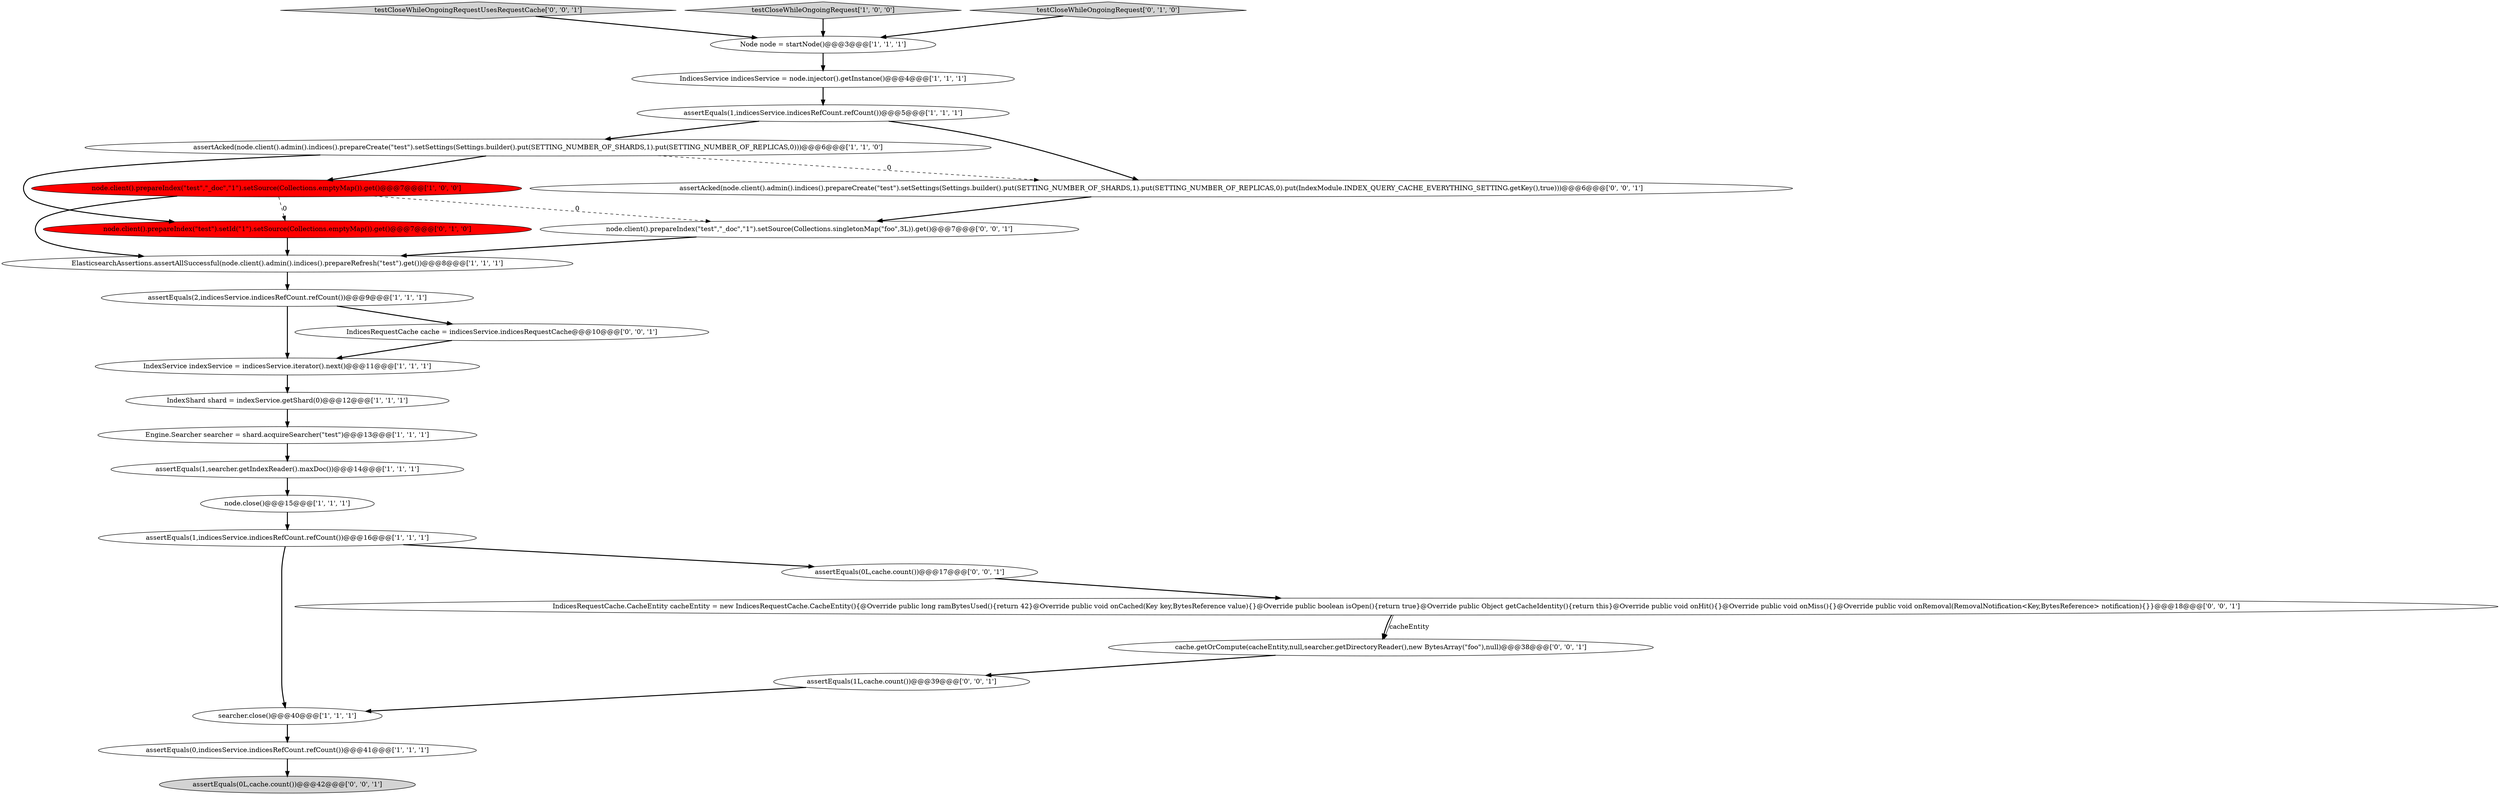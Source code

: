 digraph {
24 [style = filled, label = "IndicesRequestCache.CacheEntity cacheEntity = new IndicesRequestCache.CacheEntity(){@Override public long ramBytesUsed(){return 42}@Override public void onCached(Key key,BytesReference value){}@Override public boolean isOpen(){return true}@Override public Object getCacheIdentity(){return this}@Override public void onHit(){}@Override public void onMiss(){}@Override public void onRemoval(RemovalNotification<Key,BytesReference> notification){}}@@@18@@@['0', '0', '1']", fillcolor = white, shape = ellipse image = "AAA0AAABBB3BBB"];
7 [style = filled, label = "assertEquals(1,indicesService.indicesRefCount.refCount())@@@16@@@['1', '1', '1']", fillcolor = white, shape = ellipse image = "AAA0AAABBB1BBB"];
2 [style = filled, label = "Node node = startNode()@@@3@@@['1', '1', '1']", fillcolor = white, shape = ellipse image = "AAA0AAABBB1BBB"];
25 [style = filled, label = "testCloseWhileOngoingRequestUsesRequestCache['0', '0', '1']", fillcolor = lightgray, shape = diamond image = "AAA0AAABBB3BBB"];
5 [style = filled, label = "searcher.close()@@@40@@@['1', '1', '1']", fillcolor = white, shape = ellipse image = "AAA0AAABBB1BBB"];
4 [style = filled, label = "assertEquals(0,indicesService.indicesRefCount.refCount())@@@41@@@['1', '1', '1']", fillcolor = white, shape = ellipse image = "AAA0AAABBB1BBB"];
9 [style = filled, label = "testCloseWhileOngoingRequest['1', '0', '0']", fillcolor = lightgray, shape = diamond image = "AAA0AAABBB1BBB"];
23 [style = filled, label = "node.client().prepareIndex(\"test\",\"_doc\",\"1\").setSource(Collections.singletonMap(\"foo\",3L)).get()@@@7@@@['0', '0', '1']", fillcolor = white, shape = ellipse image = "AAA0AAABBB3BBB"];
12 [style = filled, label = "Engine.Searcher searcher = shard.acquireSearcher(\"test\")@@@13@@@['1', '1', '1']", fillcolor = white, shape = ellipse image = "AAA0AAABBB1BBB"];
11 [style = filled, label = "assertEquals(2,indicesService.indicesRefCount.refCount())@@@9@@@['1', '1', '1']", fillcolor = white, shape = ellipse image = "AAA0AAABBB1BBB"];
16 [style = filled, label = "node.client().prepareIndex(\"test\").setId(\"1\").setSource(Collections.emptyMap()).get()@@@7@@@['0', '1', '0']", fillcolor = red, shape = ellipse image = "AAA1AAABBB2BBB"];
13 [style = filled, label = "node.client().prepareIndex(\"test\",\"_doc\",\"1\").setSource(Collections.emptyMap()).get()@@@7@@@['1', '0', '0']", fillcolor = red, shape = ellipse image = "AAA1AAABBB1BBB"];
21 [style = filled, label = "assertEquals(0L,cache.count())@@@42@@@['0', '0', '1']", fillcolor = lightgray, shape = ellipse image = "AAA0AAABBB3BBB"];
17 [style = filled, label = "testCloseWhileOngoingRequest['0', '1', '0']", fillcolor = lightgray, shape = diamond image = "AAA0AAABBB2BBB"];
14 [style = filled, label = "IndexService indexService = indicesService.iterator().next()@@@11@@@['1', '1', '1']", fillcolor = white, shape = ellipse image = "AAA0AAABBB1BBB"];
6 [style = filled, label = "assertEquals(1,searcher.getIndexReader().maxDoc())@@@14@@@['1', '1', '1']", fillcolor = white, shape = ellipse image = "AAA0AAABBB1BBB"];
1 [style = filled, label = "IndexShard shard = indexService.getShard(0)@@@12@@@['1', '1', '1']", fillcolor = white, shape = ellipse image = "AAA0AAABBB1BBB"];
19 [style = filled, label = "cache.getOrCompute(cacheEntity,null,searcher.getDirectoryReader(),new BytesArray(\"foo\"),null)@@@38@@@['0', '0', '1']", fillcolor = white, shape = ellipse image = "AAA0AAABBB3BBB"];
22 [style = filled, label = "assertEquals(1L,cache.count())@@@39@@@['0', '0', '1']", fillcolor = white, shape = ellipse image = "AAA0AAABBB3BBB"];
20 [style = filled, label = "assertEquals(0L,cache.count())@@@17@@@['0', '0', '1']", fillcolor = white, shape = ellipse image = "AAA0AAABBB3BBB"];
26 [style = filled, label = "IndicesRequestCache cache = indicesService.indicesRequestCache@@@10@@@['0', '0', '1']", fillcolor = white, shape = ellipse image = "AAA0AAABBB3BBB"];
0 [style = filled, label = "node.close()@@@15@@@['1', '1', '1']", fillcolor = white, shape = ellipse image = "AAA0AAABBB1BBB"];
10 [style = filled, label = "IndicesService indicesService = node.injector().getInstance()@@@4@@@['1', '1', '1']", fillcolor = white, shape = ellipse image = "AAA0AAABBB1BBB"];
8 [style = filled, label = "assertAcked(node.client().admin().indices().prepareCreate(\"test\").setSettings(Settings.builder().put(SETTING_NUMBER_OF_SHARDS,1).put(SETTING_NUMBER_OF_REPLICAS,0)))@@@6@@@['1', '1', '0']", fillcolor = white, shape = ellipse image = "AAA0AAABBB1BBB"];
15 [style = filled, label = "assertEquals(1,indicesService.indicesRefCount.refCount())@@@5@@@['1', '1', '1']", fillcolor = white, shape = ellipse image = "AAA0AAABBB1BBB"];
18 [style = filled, label = "assertAcked(node.client().admin().indices().prepareCreate(\"test\").setSettings(Settings.builder().put(SETTING_NUMBER_OF_SHARDS,1).put(SETTING_NUMBER_OF_REPLICAS,0).put(IndexModule.INDEX_QUERY_CACHE_EVERYTHING_SETTING.getKey(),true)))@@@6@@@['0', '0', '1']", fillcolor = white, shape = ellipse image = "AAA0AAABBB3BBB"];
3 [style = filled, label = "ElasticsearchAssertions.assertAllSuccessful(node.client().admin().indices().prepareRefresh(\"test\").get())@@@8@@@['1', '1', '1']", fillcolor = white, shape = ellipse image = "AAA0AAABBB1BBB"];
16->3 [style = bold, label=""];
8->16 [style = bold, label=""];
24->19 [style = bold, label=""];
10->15 [style = bold, label=""];
18->23 [style = bold, label=""];
11->14 [style = bold, label=""];
9->2 [style = bold, label=""];
3->11 [style = bold, label=""];
26->14 [style = bold, label=""];
4->21 [style = bold, label=""];
23->3 [style = bold, label=""];
6->0 [style = bold, label=""];
7->20 [style = bold, label=""];
2->10 [style = bold, label=""];
12->6 [style = bold, label=""];
13->23 [style = dashed, label="0"];
15->18 [style = bold, label=""];
22->5 [style = bold, label=""];
25->2 [style = bold, label=""];
14->1 [style = bold, label=""];
24->19 [style = solid, label="cacheEntity"];
0->7 [style = bold, label=""];
7->5 [style = bold, label=""];
13->3 [style = bold, label=""];
17->2 [style = bold, label=""];
5->4 [style = bold, label=""];
1->12 [style = bold, label=""];
8->18 [style = dashed, label="0"];
20->24 [style = bold, label=""];
19->22 [style = bold, label=""];
15->8 [style = bold, label=""];
8->13 [style = bold, label=""];
11->26 [style = bold, label=""];
13->16 [style = dashed, label="0"];
}
